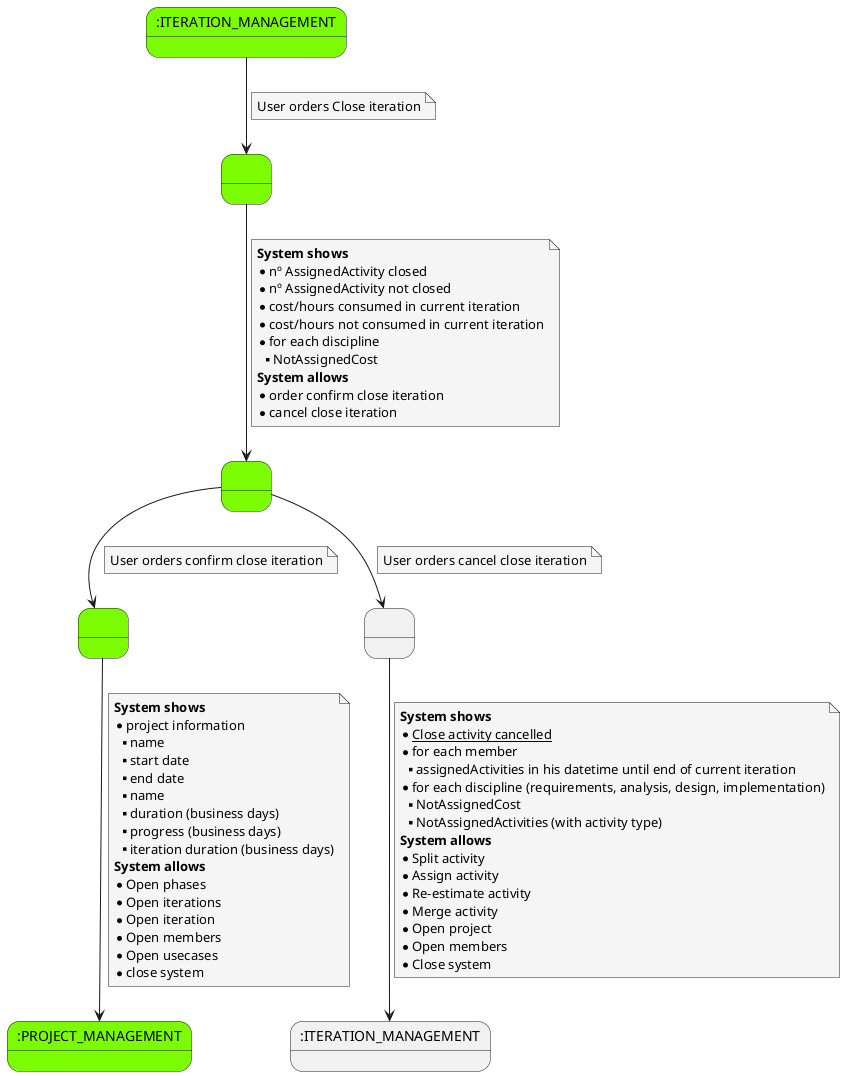@startuml

skinparam {
    NoteBackgroundColor #whiteSmoke
}

    state 0 as ":ITERATION_MANAGEMENT" #LawnGreen
    state 1 as " "  #LawnGreen
    state 5 as " "  #LawnGreen
    state 13 as " "  #LawnGreen
    state cancel as " "
    state 12 as ":ITERATION_MANAGEMENT"
    state PROJECT_MANAGEMENT as ":PROJECT_MANAGEMENT" #LawnGreen


    0 --> 1
    note on link
        User orders Close iteration
    end note

    1 --> 13
    note on link
    <b>System shows</b>
    * nº AssignedActivity closed
    * nº AssignedActivity not closed
    * cost/hours consumed in current iteration
    * cost/hours not consumed in current iteration
    * for each discipline
    ** NotAssignedCost
    <b>System allows</b>
    * order confirm close iteration
    * cancel close iteration
    end note

    13 --> cancel
    note on link
        User orders cancel close iteration
    end note

    13 --> 5
    note on link
        User orders confirm close iteration
    end note


    cancel --> 12
    note on link
         <b>System shows</b>
         * __Close activity cancelled__
         * for each member
         **assignedActivities in his datetime until end of current iteration
         * for each discipline (requirements, analysis, design, implementation)
         ** NotAssignedCost
         ** NotAssignedActivities (with activity type)
         <b>System allows</b>
         * Split activity
         * Assign activity
         * Re-estimate activity
         * Merge activity
         * Open project
         * Open members
         * Close system
    end note


    5 --> PROJECT_MANAGEMENT
    note on link
    <b>System shows</b>
    * project information
    ** name
    ** start date
    ** end date
    ** name
    ** duration (business days)
    ** progress (business days)
    ** iteration duration (business days)
    <b>System allows</b>
    * Open phases
    * Open iterations
    * Open iteration
    * Open members
    * Open usecases
    * close system
    end note
@enduml

